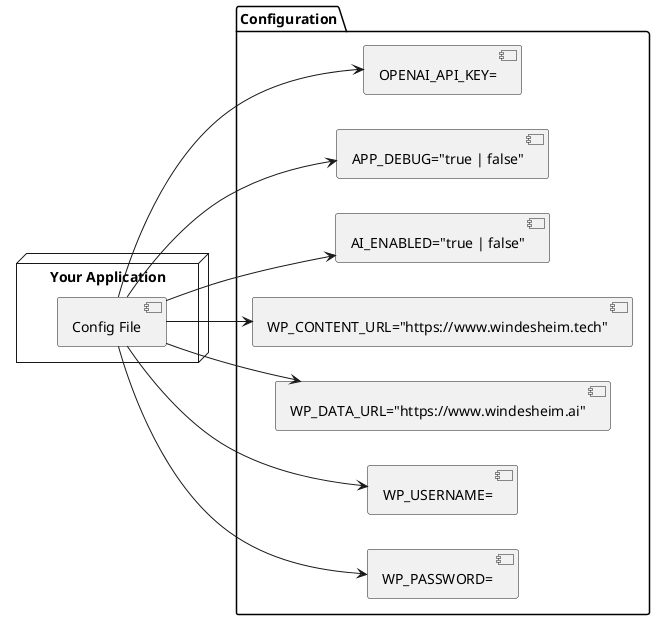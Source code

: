 @startuml MyDiagram
left to right direction

package "Configuration" {
    [OPENAI_API_KEY=]
    [APP_DEBUG="true | false"]
    [AI_ENABLED="true | false"]
    [WP_CONTENT_URL="https://www.windesheim.tech"]
    [WP_DATA_URL="https://www.windesheim.ai"]
    [WP_USERNAME=]
    [WP_PASSWORD=]
}

node "Your Application" {
    [Config File] 
    [Config File] --> [OPENAI_API_KEY=]
    [Config File] --> [APP_DEBUG="true | false"]
    [Config File] --> [AI_ENABLED="true | false"]
    [Config File] --> [WP_CONTENT_URL="https://www.windesheim.tech"]
    [Config File] --> [WP_DATA_URL="https://www.windesheim.ai"]
    [Config File] --> [WP_USERNAME=]
    [Config File] --> [WP_PASSWORD=]
}

@enduml